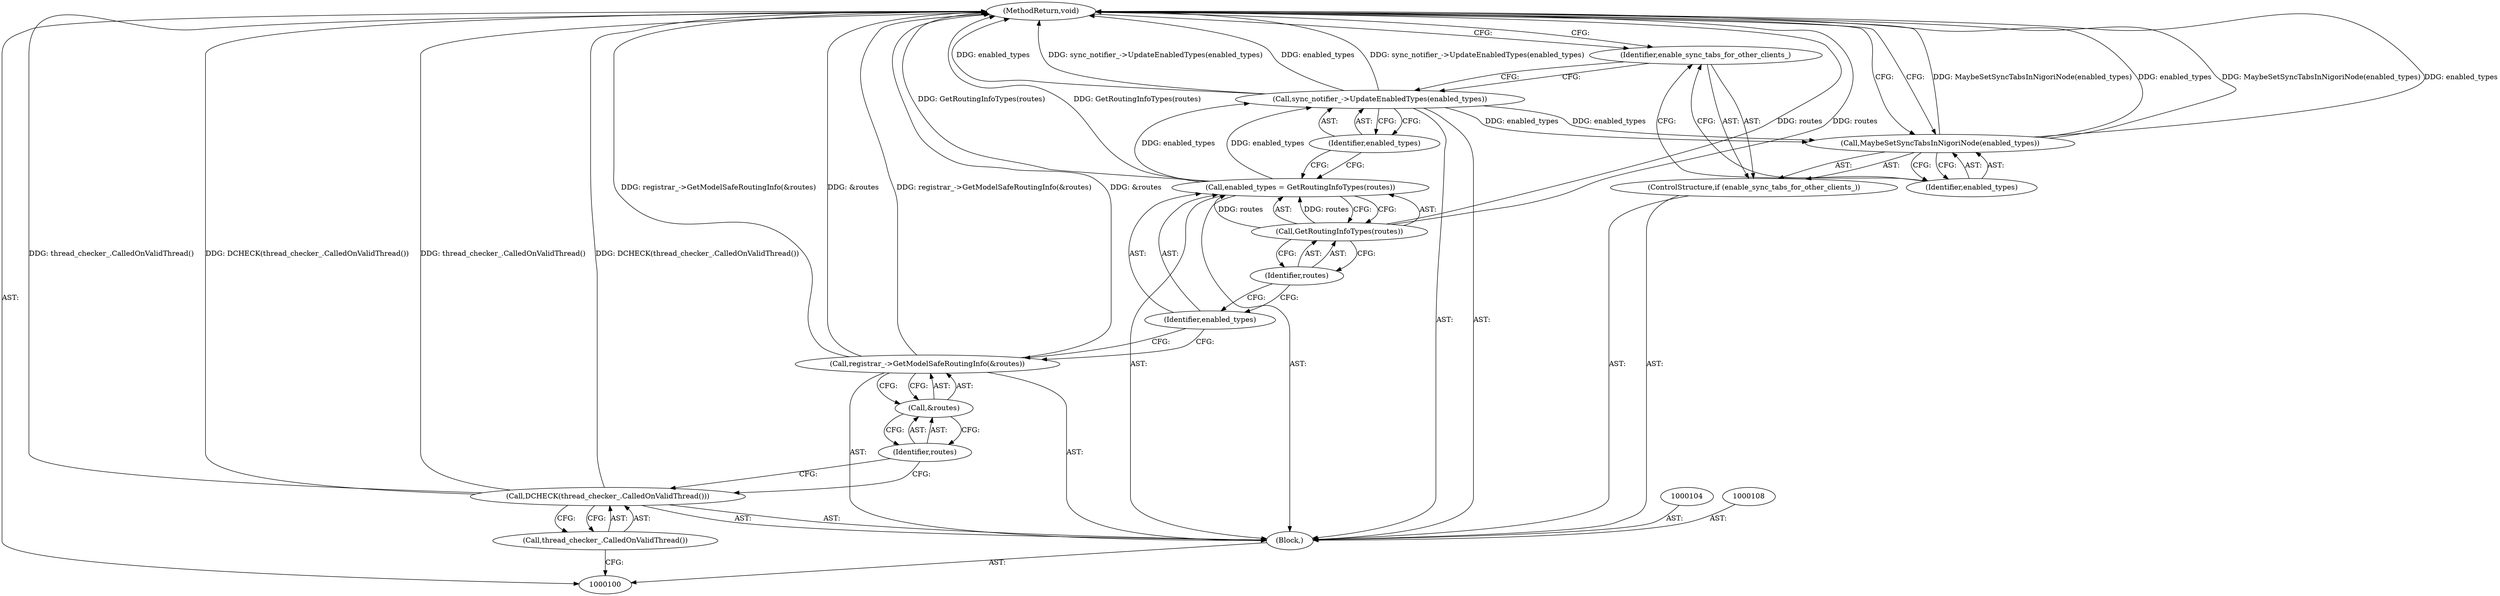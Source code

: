 digraph "1_Chrome_fcd3a7a671ecf2d5f46ea34787d27507a914d2f5_12" {
"1000119" [label="(MethodReturn,void)"];
"1000101" [label="(Block,)"];
"1000102" [label="(Call,DCHECK(thread_checker_.CalledOnValidThread()))"];
"1000103" [label="(Call,thread_checker_.CalledOnValidThread())"];
"1000105" [label="(Call,registrar_->GetModelSafeRoutingInfo(&routes))"];
"1000106" [label="(Call,&routes)"];
"1000107" [label="(Identifier,routes)"];
"1000109" [label="(Call,enabled_types = GetRoutingInfoTypes(routes))"];
"1000110" [label="(Identifier,enabled_types)"];
"1000111" [label="(Call,GetRoutingInfoTypes(routes))"];
"1000112" [label="(Identifier,routes)"];
"1000113" [label="(Call,sync_notifier_->UpdateEnabledTypes(enabled_types))"];
"1000114" [label="(Identifier,enabled_types)"];
"1000115" [label="(ControlStructure,if (enable_sync_tabs_for_other_clients_))"];
"1000116" [label="(Identifier,enable_sync_tabs_for_other_clients_)"];
"1000118" [label="(Identifier,enabled_types)"];
"1000117" [label="(Call,MaybeSetSyncTabsInNigoriNode(enabled_types))"];
"1000119" -> "1000100"  [label="AST: "];
"1000119" -> "1000117"  [label="CFG: "];
"1000119" -> "1000116"  [label="CFG: "];
"1000117" -> "1000119"  [label="DDG: MaybeSetSyncTabsInNigoriNode(enabled_types)"];
"1000117" -> "1000119"  [label="DDG: enabled_types"];
"1000105" -> "1000119"  [label="DDG: registrar_->GetModelSafeRoutingInfo(&routes)"];
"1000105" -> "1000119"  [label="DDG: &routes"];
"1000113" -> "1000119"  [label="DDG: enabled_types"];
"1000113" -> "1000119"  [label="DDG: sync_notifier_->UpdateEnabledTypes(enabled_types)"];
"1000102" -> "1000119"  [label="DDG: thread_checker_.CalledOnValidThread()"];
"1000102" -> "1000119"  [label="DDG: DCHECK(thread_checker_.CalledOnValidThread())"];
"1000109" -> "1000119"  [label="DDG: GetRoutingInfoTypes(routes)"];
"1000111" -> "1000119"  [label="DDG: routes"];
"1000101" -> "1000100"  [label="AST: "];
"1000102" -> "1000101"  [label="AST: "];
"1000104" -> "1000101"  [label="AST: "];
"1000105" -> "1000101"  [label="AST: "];
"1000108" -> "1000101"  [label="AST: "];
"1000109" -> "1000101"  [label="AST: "];
"1000113" -> "1000101"  [label="AST: "];
"1000115" -> "1000101"  [label="AST: "];
"1000102" -> "1000101"  [label="AST: "];
"1000102" -> "1000103"  [label="CFG: "];
"1000103" -> "1000102"  [label="AST: "];
"1000107" -> "1000102"  [label="CFG: "];
"1000102" -> "1000119"  [label="DDG: thread_checker_.CalledOnValidThread()"];
"1000102" -> "1000119"  [label="DDG: DCHECK(thread_checker_.CalledOnValidThread())"];
"1000103" -> "1000102"  [label="AST: "];
"1000103" -> "1000100"  [label="CFG: "];
"1000102" -> "1000103"  [label="CFG: "];
"1000105" -> "1000101"  [label="AST: "];
"1000105" -> "1000106"  [label="CFG: "];
"1000106" -> "1000105"  [label="AST: "];
"1000110" -> "1000105"  [label="CFG: "];
"1000105" -> "1000119"  [label="DDG: registrar_->GetModelSafeRoutingInfo(&routes)"];
"1000105" -> "1000119"  [label="DDG: &routes"];
"1000106" -> "1000105"  [label="AST: "];
"1000106" -> "1000107"  [label="CFG: "];
"1000107" -> "1000106"  [label="AST: "];
"1000105" -> "1000106"  [label="CFG: "];
"1000107" -> "1000106"  [label="AST: "];
"1000107" -> "1000102"  [label="CFG: "];
"1000106" -> "1000107"  [label="CFG: "];
"1000109" -> "1000101"  [label="AST: "];
"1000109" -> "1000111"  [label="CFG: "];
"1000110" -> "1000109"  [label="AST: "];
"1000111" -> "1000109"  [label="AST: "];
"1000114" -> "1000109"  [label="CFG: "];
"1000109" -> "1000119"  [label="DDG: GetRoutingInfoTypes(routes)"];
"1000111" -> "1000109"  [label="DDG: routes"];
"1000109" -> "1000113"  [label="DDG: enabled_types"];
"1000110" -> "1000109"  [label="AST: "];
"1000110" -> "1000105"  [label="CFG: "];
"1000112" -> "1000110"  [label="CFG: "];
"1000111" -> "1000109"  [label="AST: "];
"1000111" -> "1000112"  [label="CFG: "];
"1000112" -> "1000111"  [label="AST: "];
"1000109" -> "1000111"  [label="CFG: "];
"1000111" -> "1000119"  [label="DDG: routes"];
"1000111" -> "1000109"  [label="DDG: routes"];
"1000112" -> "1000111"  [label="AST: "];
"1000112" -> "1000110"  [label="CFG: "];
"1000111" -> "1000112"  [label="CFG: "];
"1000113" -> "1000101"  [label="AST: "];
"1000113" -> "1000114"  [label="CFG: "];
"1000114" -> "1000113"  [label="AST: "];
"1000116" -> "1000113"  [label="CFG: "];
"1000113" -> "1000119"  [label="DDG: enabled_types"];
"1000113" -> "1000119"  [label="DDG: sync_notifier_->UpdateEnabledTypes(enabled_types)"];
"1000109" -> "1000113"  [label="DDG: enabled_types"];
"1000113" -> "1000117"  [label="DDG: enabled_types"];
"1000114" -> "1000113"  [label="AST: "];
"1000114" -> "1000109"  [label="CFG: "];
"1000113" -> "1000114"  [label="CFG: "];
"1000115" -> "1000101"  [label="AST: "];
"1000116" -> "1000115"  [label="AST: "];
"1000117" -> "1000115"  [label="AST: "];
"1000116" -> "1000115"  [label="AST: "];
"1000116" -> "1000113"  [label="CFG: "];
"1000118" -> "1000116"  [label="CFG: "];
"1000119" -> "1000116"  [label="CFG: "];
"1000118" -> "1000117"  [label="AST: "];
"1000118" -> "1000116"  [label="CFG: "];
"1000117" -> "1000118"  [label="CFG: "];
"1000117" -> "1000115"  [label="AST: "];
"1000117" -> "1000118"  [label="CFG: "];
"1000118" -> "1000117"  [label="AST: "];
"1000119" -> "1000117"  [label="CFG: "];
"1000117" -> "1000119"  [label="DDG: MaybeSetSyncTabsInNigoriNode(enabled_types)"];
"1000117" -> "1000119"  [label="DDG: enabled_types"];
"1000113" -> "1000117"  [label="DDG: enabled_types"];
}
